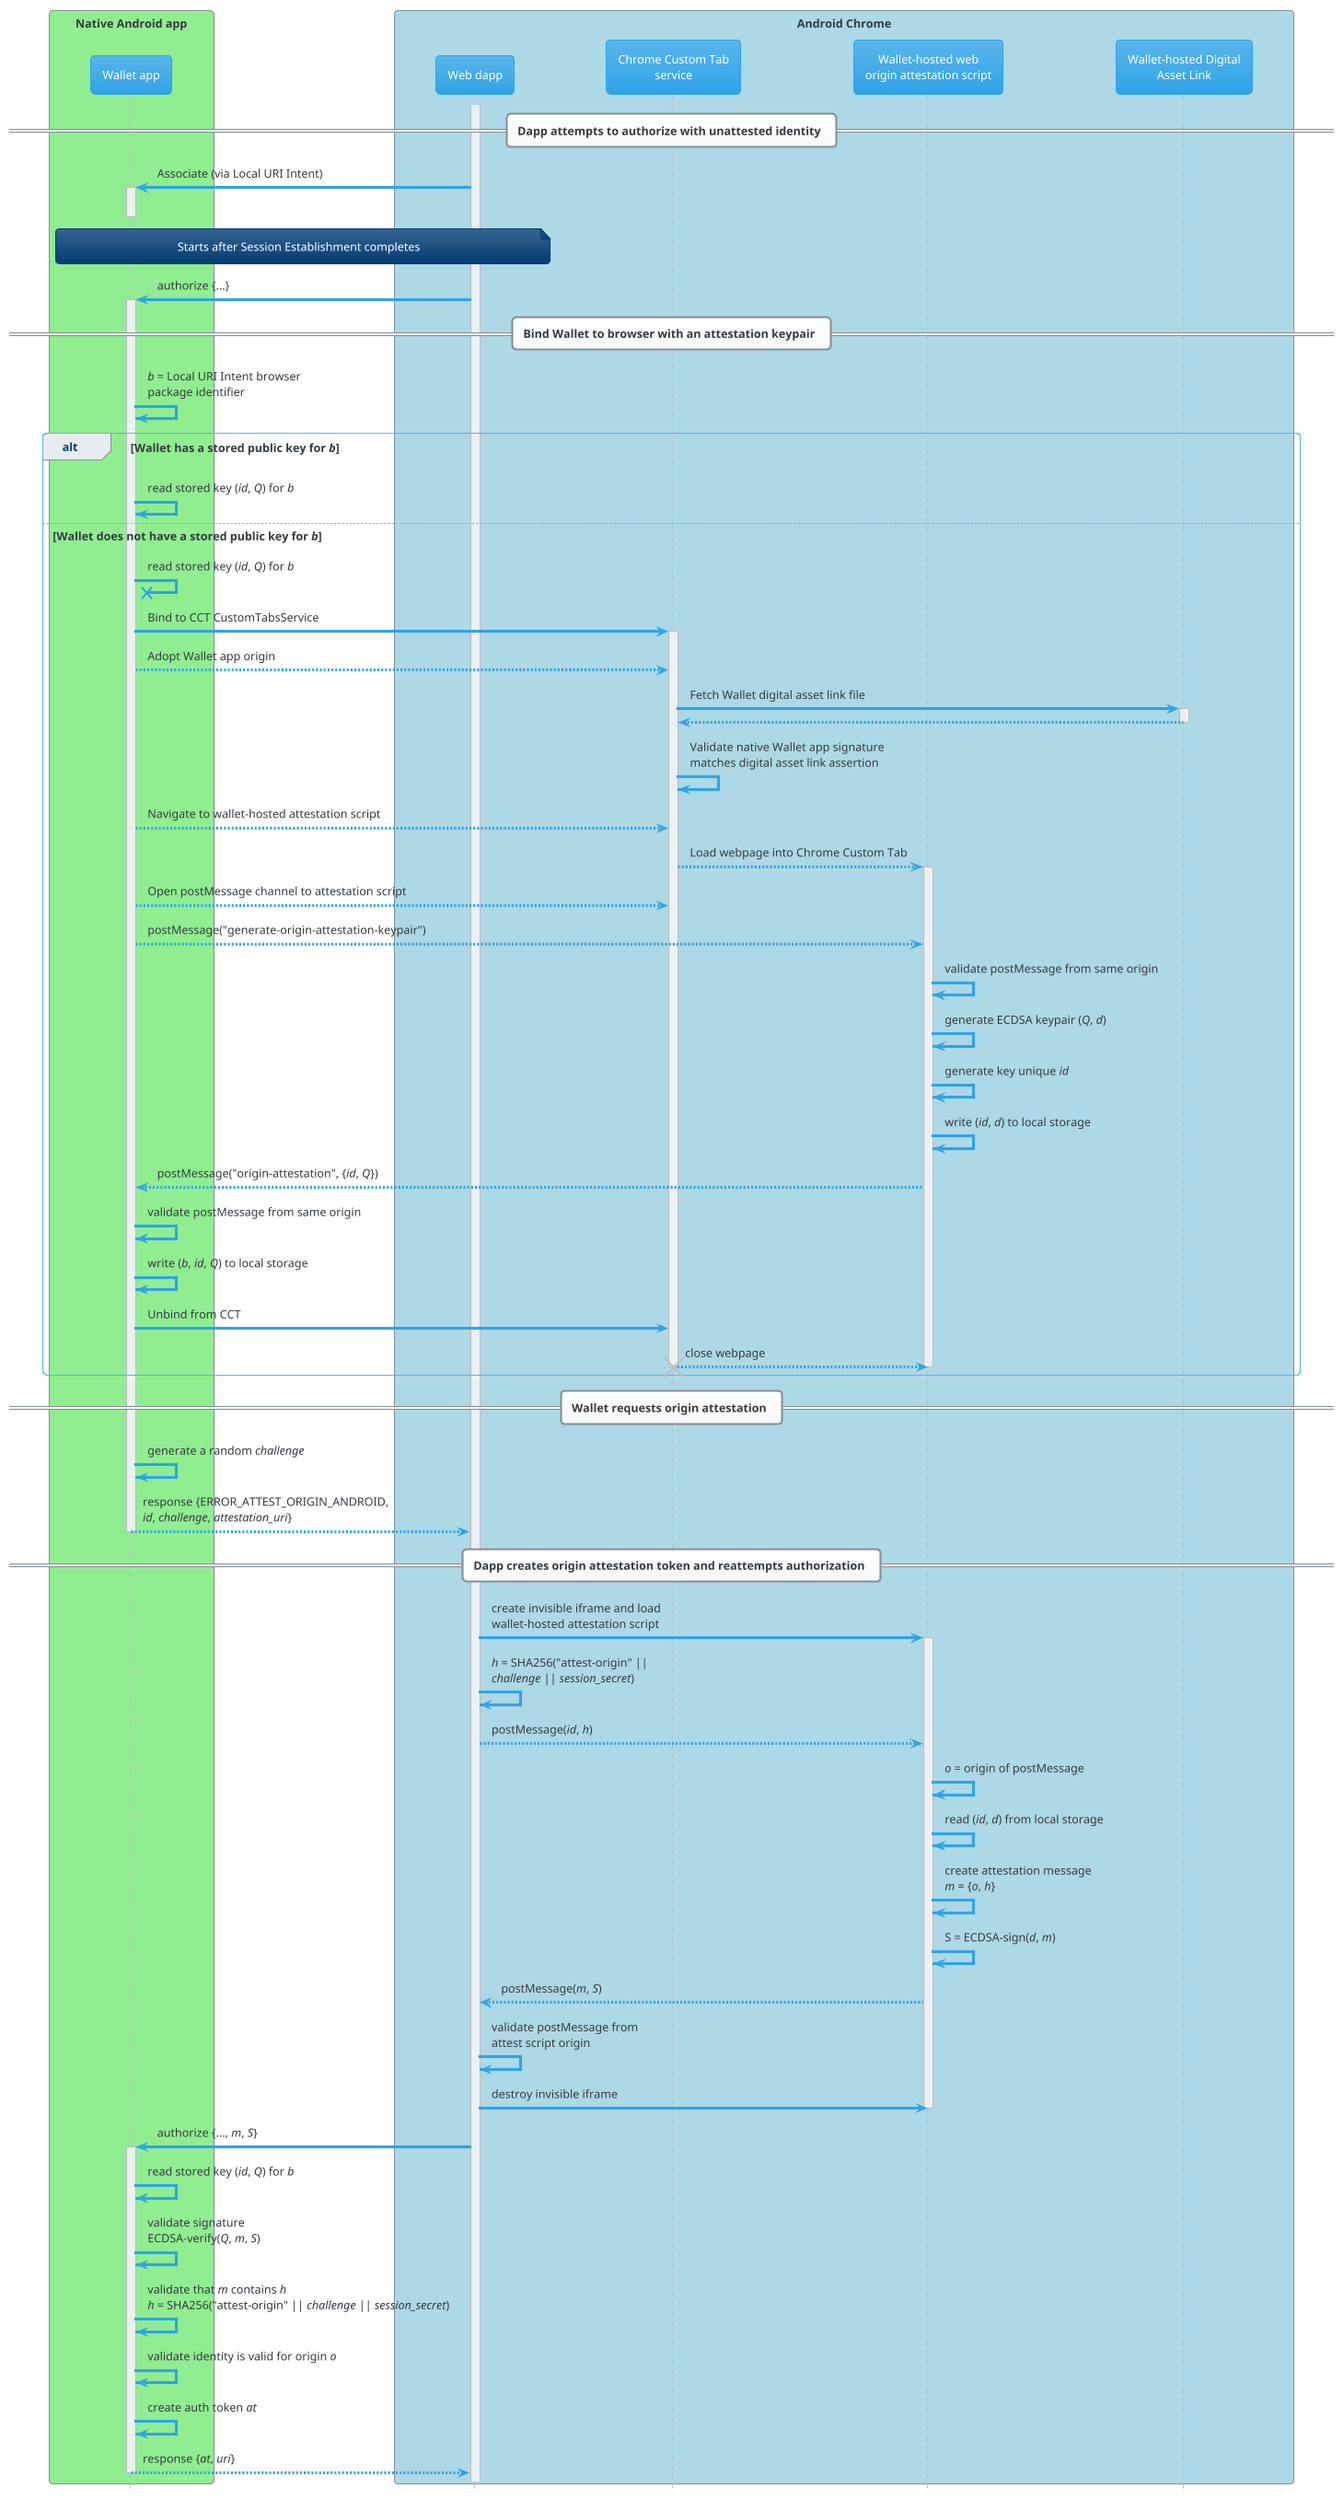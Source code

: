 @startuml

!theme cerulean
skinparam backgroundColor #FFFFFF

hide footbox

box "Native Android app" #LightGreen
participant wallet as "Wallet app"
end box
box "Android Chrome" #LightBlue
participant dapp as "Web dapp"
participant cct as "Chrome Custom Tab\nservice"
participant attest as "Wallet-hosted web\norigin attestation script"
participant dal as "Wallet-hosted Digital\nAsset Link"
end box

== Dapp attempts to authorize with unattested identity ==

activate dapp
dapp -> wallet ++ : Associate (via Local URI Intent)
deactivate wallet
note over wallet, dapp : Starts after Session Establishment completes
dapp -> wallet ++ : authorize {...}

== Bind Wallet to browser with an attestation keypair ==

wallet -> wallet : <i>b</i> = Local URI Intent browser\npackage identifier
alt Wallet has a stored public key for <i>b</i>
    wallet -> wallet : read stored key (<i>id</i>, <i>Q</i>) for <i>b</i>
else Wallet does not have a stored public key for <i>b</i>
    wallet -X wallet : read stored key (<i>id</i>, <i>Q</i>) for <i>b</i>
    wallet -> cct ++: Bind to CCT CustomTabsService
    wallet --> cct : Adopt Wallet app origin
    cct -> dal ++ : Fetch Wallet digital asset link file
    return
    cct -> cct : Validate native Wallet app signature\nmatches digital asset link assertion
    wallet --> cct : Navigate to wallet-hosted attestation script
    cct --> attest ++ : Load webpage into Chrome Custom Tab
    wallet --> cct : Open postMessage channel to attestation script
    wallet --> attest : postMessage("generate-origin-attestation-keypair")
    attest -> attest : validate postMessage from same origin
    attest -> attest : generate ECDSA keypair (<i>Q</i>, <i>d</i>)
    attest -> attest : generate key unique <i>id</i>
    attest -> attest : write (<i>id</i>, <i>d</i>) to local storage
    attest --> wallet : postMessage("origin-attestation", {<i>id</i>, <i>Q</i>})
    wallet -> wallet : validate postMessage from same origin
    wallet -> wallet : write (<i>b</i>, <i>id</i>, <i>Q</i>) to local storage
    wallet -> cct : Unbind from CCT
    cct --> attest : close webpage
    deactivate attest
    destroy cct
end

== Wallet requests origin attestation ==

wallet -> wallet : generate a random <i>challenge</i>
wallet --> dapp -- : response {ERROR_ATTEST_ORIGIN_ANDROID,\n<i>id</i>, <i>challenge</i>, <i>attestation_uri</i>}

== Dapp creates origin attestation token and reattempts authorization ==

dapp -> attest ++ : create invisible iframe and load\nwallet-hosted attestation script
dapp -> dapp : <i>h</i> = SHA256("attest-origin" ||\n<i>challenge</i> || <i>session_secret</i>)
dapp --> attest : postMessage(<i>id</i>, <i>h</i>)
attest -> attest : <i>o</i> = origin of postMessage
attest -> attest : read (<i>id</i>, <i>d</i>) from local storage
attest -> attest : create attestation message\n<i>m</i> = {<i>o</i>, <i>h</i>}
attest -> attest : S = ECDSA-sign(<i>d</i>, <i>m</i>)
attest --> dapp : postMessage(<i>m</i>, <i>S</i>)
dapp -> dapp : validate postMessage from\nattest script origin
dapp -> attest : destroy invisible iframe
deactivate attest
dapp -> wallet ++ : authorize {..., <i>m</i>, <i>S</i>}
wallet -> wallet : read stored key (<i>id</i>, <i>Q</i>) for <i>b</i>
wallet -> wallet : validate signature\nECDSA-verify(<i>Q</i>, <i>m</i>, <i>S</i>)
wallet -> wallet : validate that <i>m</i> contains <i>h</i>\n<i>h</i> = SHA256("attest-origin" || <i>challenge</i> || <i>session_secret</i>)
wallet -> wallet : validate identity is valid for origin <i>o</i>
wallet -> wallet : create auth token <i>at</i>
wallet --> dapp -- : response {<i>at</i>, <i>uri</i>}

@enduml